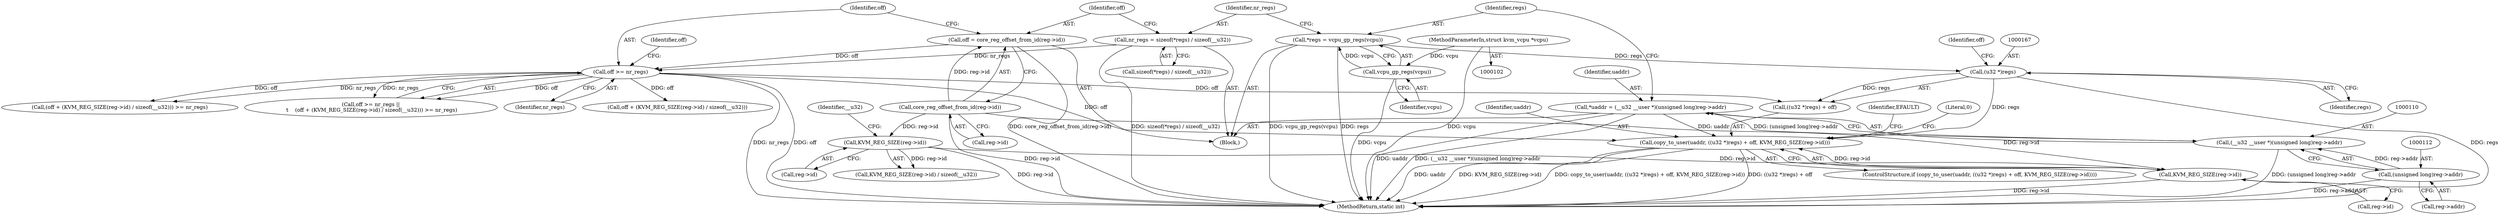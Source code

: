 digraph "0_linux_d26c25a9d19b5976b319af528886f89cf455692d@API" {
"1000163" [label="(Call,copy_to_user(uaddr, ((u32 *)regs) + off, KVM_REG_SIZE(reg->id)))"];
"1000107" [label="(Call,*uaddr = (__u32 __user *)(unsigned long)reg->addr)"];
"1000109" [label="(Call,(__u32 __user *)(unsigned long)reg->addr)"];
"1000111" [label="(Call,(unsigned long)reg->addr)"];
"1000166" [label="(Call,(u32 *)regs)"];
"1000117" [label="(Call,*regs = vcpu_gp_regs(vcpu))"];
"1000119" [label="(Call,vcpu_gp_regs(vcpu))"];
"1000103" [label="(MethodParameterIn,struct kvm_vcpu *vcpu)"];
"1000139" [label="(Call,off >= nr_regs)"];
"1000131" [label="(Call,off = core_reg_offset_from_id(reg->id))"];
"1000133" [label="(Call,core_reg_offset_from_id(reg->id))"];
"1000122" [label="(Call,nr_regs = sizeof(*regs) / sizeof(__u32))"];
"1000170" [label="(Call,KVM_REG_SIZE(reg->id))"];
"1000146" [label="(Call,KVM_REG_SIZE(reg->id))"];
"1000168" [label="(Identifier,regs)"];
"1000142" [label="(Call,(off + (KVM_REG_SIZE(reg->id) / sizeof(__u32))) >= nr_regs)"];
"1000138" [label="(Call,off >= nr_regs ||\n \t    (off + (KVM_REG_SIZE(reg->id) / sizeof(__u32))) >= nr_regs)"];
"1000176" [label="(Identifier,EFAULT)"];
"1000117" [label="(Call,*regs = vcpu_gp_regs(vcpu))"];
"1000163" [label="(Call,copy_to_user(uaddr, ((u32 *)regs) + off, KVM_REG_SIZE(reg->id)))"];
"1000119" [label="(Call,vcpu_gp_regs(vcpu))"];
"1000109" [label="(Call,(__u32 __user *)(unsigned long)reg->addr)"];
"1000169" [label="(Identifier,off)"];
"1000122" [label="(Call,nr_regs = sizeof(*regs) / sizeof(__u32))"];
"1000179" [label="(MethodReturn,static int)"];
"1000139" [label="(Call,off >= nr_regs)"];
"1000113" [label="(Call,reg->addr)"];
"1000120" [label="(Identifier,vcpu)"];
"1000170" [label="(Call,KVM_REG_SIZE(reg->id))"];
"1000166" [label="(Call,(u32 *)regs)"];
"1000108" [label="(Identifier,uaddr)"];
"1000171" [label="(Call,reg->id)"];
"1000140" [label="(Identifier,off)"];
"1000162" [label="(ControlStructure,if (copy_to_user(uaddr, ((u32 *)regs) + off, KVM_REG_SIZE(reg->id))))"];
"1000145" [label="(Call,KVM_REG_SIZE(reg->id) / sizeof(__u32))"];
"1000178" [label="(Literal,0)"];
"1000151" [label="(Identifier,__u32)"];
"1000131" [label="(Call,off = core_reg_offset_from_id(reg->id))"];
"1000144" [label="(Identifier,off)"];
"1000143" [label="(Call,off + (KVM_REG_SIZE(reg->id) / sizeof(__u32)))"];
"1000107" [label="(Call,*uaddr = (__u32 __user *)(unsigned long)reg->addr)"];
"1000164" [label="(Identifier,uaddr)"];
"1000132" [label="(Identifier,off)"];
"1000118" [label="(Identifier,regs)"];
"1000165" [label="(Call,((u32 *)regs) + off)"];
"1000146" [label="(Call,KVM_REG_SIZE(reg->id))"];
"1000141" [label="(Identifier,nr_regs)"];
"1000105" [label="(Block,)"];
"1000123" [label="(Identifier,nr_regs)"];
"1000133" [label="(Call,core_reg_offset_from_id(reg->id))"];
"1000103" [label="(MethodParameterIn,struct kvm_vcpu *vcpu)"];
"1000124" [label="(Call,sizeof(*regs) / sizeof(__u32))"];
"1000147" [label="(Call,reg->id)"];
"1000134" [label="(Call,reg->id)"];
"1000111" [label="(Call,(unsigned long)reg->addr)"];
"1000163" -> "1000162"  [label="AST: "];
"1000163" -> "1000170"  [label="CFG: "];
"1000164" -> "1000163"  [label="AST: "];
"1000165" -> "1000163"  [label="AST: "];
"1000170" -> "1000163"  [label="AST: "];
"1000176" -> "1000163"  [label="CFG: "];
"1000178" -> "1000163"  [label="CFG: "];
"1000163" -> "1000179"  [label="DDG: uaddr"];
"1000163" -> "1000179"  [label="DDG: KVM_REG_SIZE(reg->id)"];
"1000163" -> "1000179"  [label="DDG: copy_to_user(uaddr, ((u32 *)regs) + off, KVM_REG_SIZE(reg->id))"];
"1000163" -> "1000179"  [label="DDG: ((u32 *)regs) + off"];
"1000107" -> "1000163"  [label="DDG: uaddr"];
"1000166" -> "1000163"  [label="DDG: regs"];
"1000139" -> "1000163"  [label="DDG: off"];
"1000170" -> "1000163"  [label="DDG: reg->id"];
"1000107" -> "1000105"  [label="AST: "];
"1000107" -> "1000109"  [label="CFG: "];
"1000108" -> "1000107"  [label="AST: "];
"1000109" -> "1000107"  [label="AST: "];
"1000118" -> "1000107"  [label="CFG: "];
"1000107" -> "1000179"  [label="DDG: uaddr"];
"1000107" -> "1000179"  [label="DDG: (__u32 __user *)(unsigned long)reg->addr"];
"1000109" -> "1000107"  [label="DDG: (unsigned long)reg->addr"];
"1000109" -> "1000111"  [label="CFG: "];
"1000110" -> "1000109"  [label="AST: "];
"1000111" -> "1000109"  [label="AST: "];
"1000109" -> "1000179"  [label="DDG: (unsigned long)reg->addr"];
"1000111" -> "1000109"  [label="DDG: reg->addr"];
"1000111" -> "1000113"  [label="CFG: "];
"1000112" -> "1000111"  [label="AST: "];
"1000113" -> "1000111"  [label="AST: "];
"1000111" -> "1000179"  [label="DDG: reg->addr"];
"1000166" -> "1000165"  [label="AST: "];
"1000166" -> "1000168"  [label="CFG: "];
"1000167" -> "1000166"  [label="AST: "];
"1000168" -> "1000166"  [label="AST: "];
"1000169" -> "1000166"  [label="CFG: "];
"1000166" -> "1000179"  [label="DDG: regs"];
"1000166" -> "1000165"  [label="DDG: regs"];
"1000117" -> "1000166"  [label="DDG: regs"];
"1000117" -> "1000105"  [label="AST: "];
"1000117" -> "1000119"  [label="CFG: "];
"1000118" -> "1000117"  [label="AST: "];
"1000119" -> "1000117"  [label="AST: "];
"1000123" -> "1000117"  [label="CFG: "];
"1000117" -> "1000179"  [label="DDG: regs"];
"1000117" -> "1000179"  [label="DDG: vcpu_gp_regs(vcpu)"];
"1000119" -> "1000117"  [label="DDG: vcpu"];
"1000119" -> "1000120"  [label="CFG: "];
"1000120" -> "1000119"  [label="AST: "];
"1000119" -> "1000179"  [label="DDG: vcpu"];
"1000103" -> "1000119"  [label="DDG: vcpu"];
"1000103" -> "1000102"  [label="AST: "];
"1000103" -> "1000179"  [label="DDG: vcpu"];
"1000139" -> "1000138"  [label="AST: "];
"1000139" -> "1000141"  [label="CFG: "];
"1000140" -> "1000139"  [label="AST: "];
"1000141" -> "1000139"  [label="AST: "];
"1000144" -> "1000139"  [label="CFG: "];
"1000138" -> "1000139"  [label="CFG: "];
"1000139" -> "1000179"  [label="DDG: nr_regs"];
"1000139" -> "1000179"  [label="DDG: off"];
"1000139" -> "1000138"  [label="DDG: off"];
"1000139" -> "1000138"  [label="DDG: nr_regs"];
"1000131" -> "1000139"  [label="DDG: off"];
"1000122" -> "1000139"  [label="DDG: nr_regs"];
"1000139" -> "1000142"  [label="DDG: off"];
"1000139" -> "1000142"  [label="DDG: nr_regs"];
"1000139" -> "1000143"  [label="DDG: off"];
"1000139" -> "1000165"  [label="DDG: off"];
"1000131" -> "1000105"  [label="AST: "];
"1000131" -> "1000133"  [label="CFG: "];
"1000132" -> "1000131"  [label="AST: "];
"1000133" -> "1000131"  [label="AST: "];
"1000140" -> "1000131"  [label="CFG: "];
"1000131" -> "1000179"  [label="DDG: core_reg_offset_from_id(reg->id)"];
"1000133" -> "1000131"  [label="DDG: reg->id"];
"1000133" -> "1000134"  [label="CFG: "];
"1000134" -> "1000133"  [label="AST: "];
"1000133" -> "1000179"  [label="DDG: reg->id"];
"1000133" -> "1000146"  [label="DDG: reg->id"];
"1000133" -> "1000170"  [label="DDG: reg->id"];
"1000122" -> "1000105"  [label="AST: "];
"1000122" -> "1000124"  [label="CFG: "];
"1000123" -> "1000122"  [label="AST: "];
"1000124" -> "1000122"  [label="AST: "];
"1000132" -> "1000122"  [label="CFG: "];
"1000122" -> "1000179"  [label="DDG: sizeof(*regs) / sizeof(__u32)"];
"1000170" -> "1000171"  [label="CFG: "];
"1000171" -> "1000170"  [label="AST: "];
"1000170" -> "1000179"  [label="DDG: reg->id"];
"1000146" -> "1000170"  [label="DDG: reg->id"];
"1000146" -> "1000145"  [label="AST: "];
"1000146" -> "1000147"  [label="CFG: "];
"1000147" -> "1000146"  [label="AST: "];
"1000151" -> "1000146"  [label="CFG: "];
"1000146" -> "1000179"  [label="DDG: reg->id"];
"1000146" -> "1000145"  [label="DDG: reg->id"];
}
